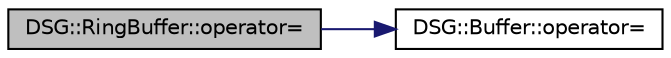 digraph "DSG::RingBuffer::operator="
{
  edge [fontname="Helvetica",fontsize="10",labelfontname="Helvetica",labelfontsize="10"];
  node [fontname="Helvetica",fontsize="10",shape=record];
  rankdir="LR";
  Node1 [label="DSG::RingBuffer::operator=",height=0.2,width=0.4,color="black", fillcolor="grey75", style="filled", fontcolor="black"];
  Node1 -> Node2 [color="midnightblue",fontsize="10",style="solid",fontname="Helvetica"];
  Node2 [label="DSG::Buffer::operator=",height=0.2,width=0.4,color="black", fillcolor="white", style="filled",URL="$class_d_s_g_1_1_buffer.html#a977d572a7d402ff6bf991d7c5c0cc6a7"];
}
